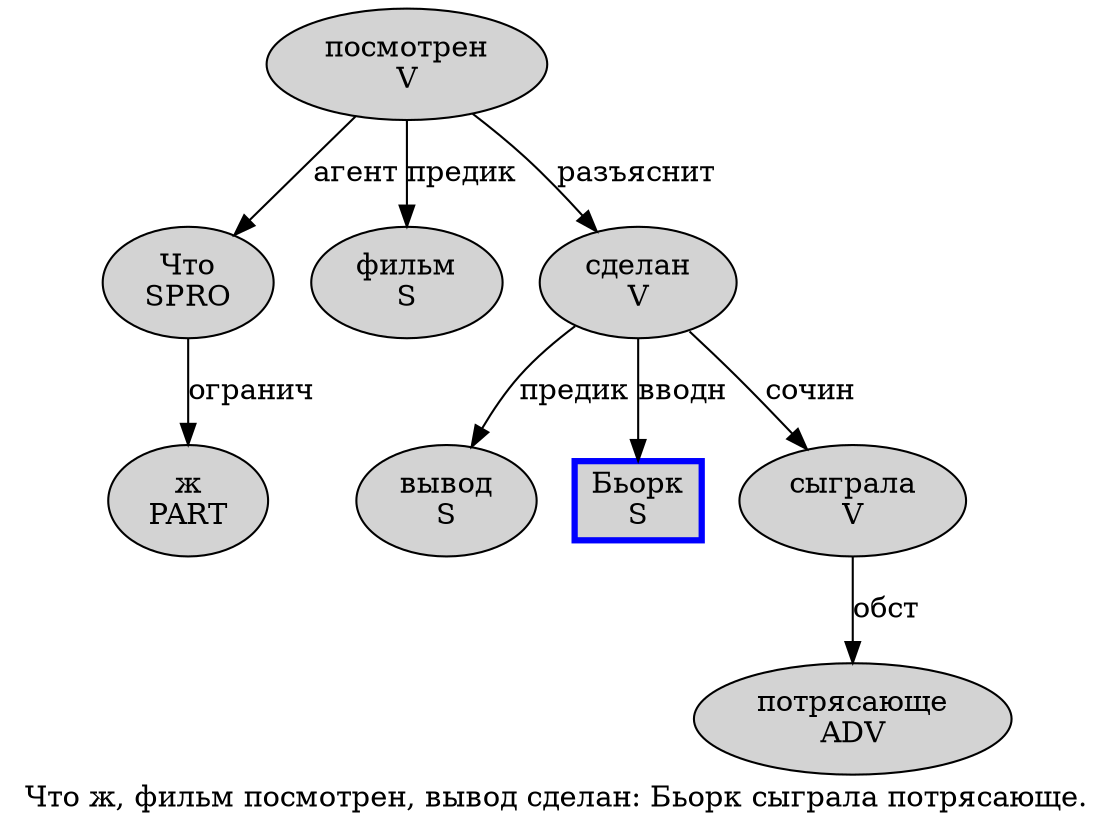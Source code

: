 digraph SENTENCE_942 {
	graph [label="Что ж, фильм посмотрен, вывод сделан: Бьорк сыграла потрясающе."]
	node [style=filled]
		0 [label="Что
SPRO" color="" fillcolor=lightgray penwidth=1 shape=ellipse]
		1 [label="ж
PART" color="" fillcolor=lightgray penwidth=1 shape=ellipse]
		3 [label="фильм
S" color="" fillcolor=lightgray penwidth=1 shape=ellipse]
		4 [label="посмотрен
V" color="" fillcolor=lightgray penwidth=1 shape=ellipse]
		6 [label="вывод
S" color="" fillcolor=lightgray penwidth=1 shape=ellipse]
		7 [label="сделан
V" color="" fillcolor=lightgray penwidth=1 shape=ellipse]
		9 [label="Бьорк
S" color=blue fillcolor=lightgray penwidth=3 shape=box]
		10 [label="сыграла
V" color="" fillcolor=lightgray penwidth=1 shape=ellipse]
		11 [label="потрясающе
ADV" color="" fillcolor=lightgray penwidth=1 shape=ellipse]
			10 -> 11 [label="обст"]
			4 -> 0 [label="агент"]
			4 -> 3 [label="предик"]
			4 -> 7 [label="разъяснит"]
			7 -> 6 [label="предик"]
			7 -> 9 [label="вводн"]
			7 -> 10 [label="сочин"]
			0 -> 1 [label="огранич"]
}